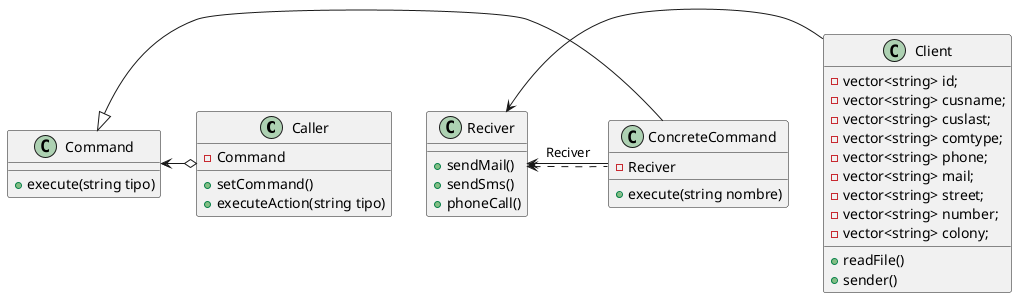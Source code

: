 @startuml

class Caller{
  -Command
  +setCommand()
  +executeAction(string tipo)
}
class Client{
-vector<string> id;
-vector<string> cusname;
-vector<string> cuslast;
-vector<string> comtype;
-vector<string> phone;
-vector<string> mail;
-vector<string> street;
-vector<string> number;
-vector<string> colony; 
+readFile()
+sender()
    
}
class Command{
 +execute(string tipo)
}

class Reciver{
+sendMail()
+sendSms()
+phoneCall()    
}
class ConcreteCommand{
-Reciver
 +execute(string nombre)   
}

Command <-o Caller 
Reciver <-Client
Reciver <-ConcreteCommand:Reciver 
Command <|-ConcreteCommand 
Reciver <..ConcreteCommand 
@end